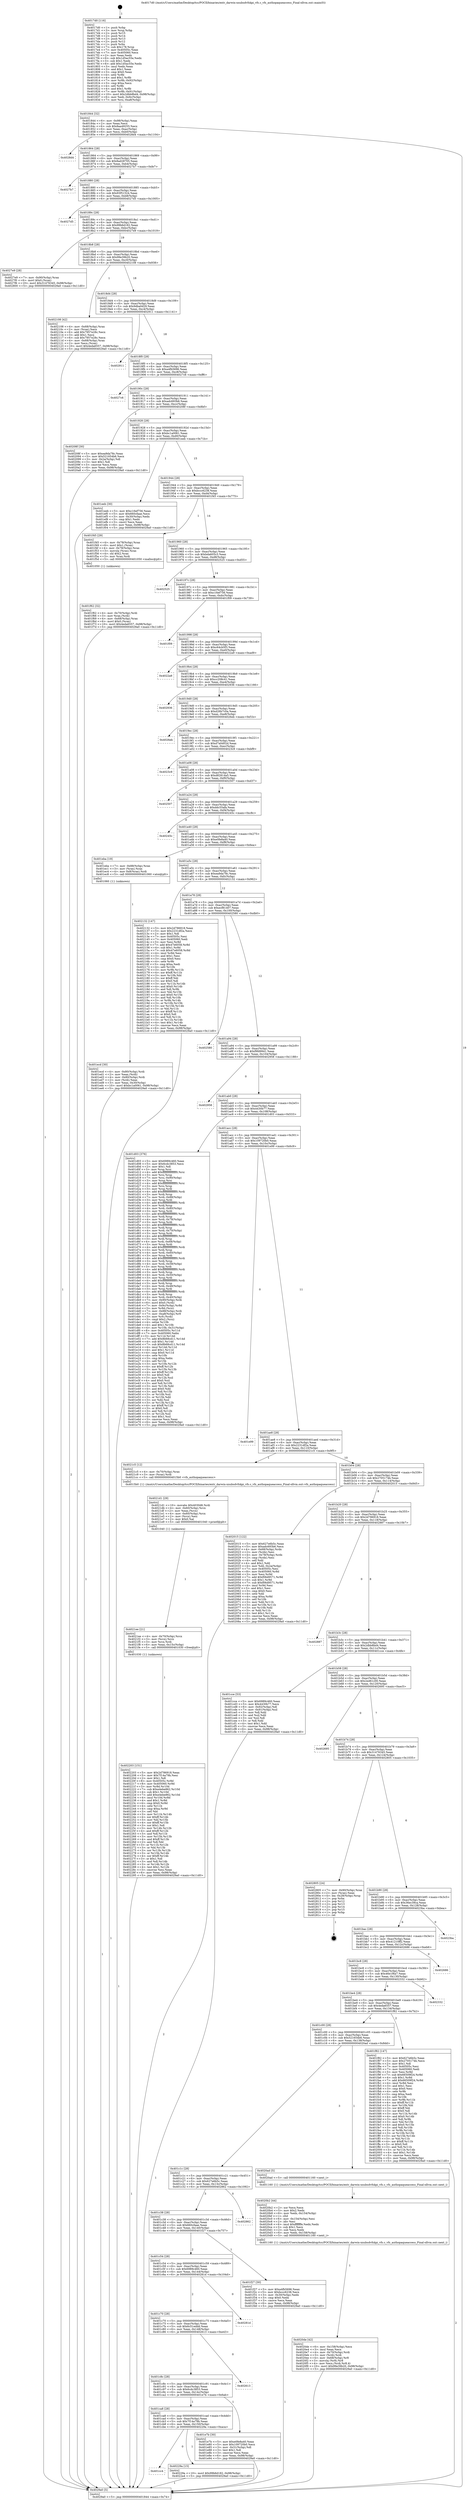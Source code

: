 digraph "0x4017d0" {
  label = "0x4017d0 (/mnt/c/Users/mathe/Desktop/tcc/POCII/binaries/extr_darwin-xnubsdvfskpi_vfs.c_vfs_authopaqueaccess_Final-ollvm.out::main(0))"
  labelloc = "t"
  node[shape=record]

  Entry [label="",width=0.3,height=0.3,shape=circle,fillcolor=black,style=filled]
  "0x401844" [label="{
     0x401844 [32]\l
     | [instrs]\l
     &nbsp;&nbsp;0x401844 \<+6\>: mov -0x98(%rbp),%eax\l
     &nbsp;&nbsp;0x40184a \<+2\>: mov %eax,%ecx\l
     &nbsp;&nbsp;0x40184c \<+6\>: sub $0x8aa49255,%ecx\l
     &nbsp;&nbsp;0x401852 \<+6\>: mov %eax,-0xac(%rbp)\l
     &nbsp;&nbsp;0x401858 \<+6\>: mov %ecx,-0xb0(%rbp)\l
     &nbsp;&nbsp;0x40185e \<+6\>: je 00000000004028d4 \<main+0x1104\>\l
  }"]
  "0x4028d4" [label="{
     0x4028d4\l
  }", style=dashed]
  "0x401864" [label="{
     0x401864 [28]\l
     | [instrs]\l
     &nbsp;&nbsp;0x401864 \<+5\>: jmp 0000000000401869 \<main+0x99\>\l
     &nbsp;&nbsp;0x401869 \<+6\>: mov -0xac(%rbp),%eax\l
     &nbsp;&nbsp;0x40186f \<+5\>: sub $0x8ad28705,%eax\l
     &nbsp;&nbsp;0x401874 \<+6\>: mov %eax,-0xb4(%rbp)\l
     &nbsp;&nbsp;0x40187a \<+6\>: je 00000000004027b7 \<main+0xfe7\>\l
  }"]
  Exit [label="",width=0.3,height=0.3,shape=circle,fillcolor=black,style=filled,peripheries=2]
  "0x4027b7" [label="{
     0x4027b7\l
  }", style=dashed]
  "0x401880" [label="{
     0x401880 [28]\l
     | [instrs]\l
     &nbsp;&nbsp;0x401880 \<+5\>: jmp 0000000000401885 \<main+0xb5\>\l
     &nbsp;&nbsp;0x401885 \<+6\>: mov -0xac(%rbp),%eax\l
     &nbsp;&nbsp;0x40188b \<+5\>: sub $0x93f51524,%eax\l
     &nbsp;&nbsp;0x401890 \<+6\>: mov %eax,-0xb8(%rbp)\l
     &nbsp;&nbsp;0x401896 \<+6\>: je 00000000004027d5 \<main+0x1005\>\l
  }"]
  "0x401cc4" [label="{
     0x401cc4\l
  }", style=dashed]
  "0x4027d5" [label="{
     0x4027d5\l
  }", style=dashed]
  "0x40189c" [label="{
     0x40189c [28]\l
     | [instrs]\l
     &nbsp;&nbsp;0x40189c \<+5\>: jmp 00000000004018a1 \<main+0xd1\>\l
     &nbsp;&nbsp;0x4018a1 \<+6\>: mov -0xac(%rbp),%eax\l
     &nbsp;&nbsp;0x4018a7 \<+5\>: sub $0x99b6d182,%eax\l
     &nbsp;&nbsp;0x4018ac \<+6\>: mov %eax,-0xbc(%rbp)\l
     &nbsp;&nbsp;0x4018b2 \<+6\>: je 00000000004027e9 \<main+0x1019\>\l
  }"]
  "0x40229a" [label="{
     0x40229a [15]\l
     | [instrs]\l
     &nbsp;&nbsp;0x40229a \<+10\>: movl $0x99b6d182,-0x98(%rbp)\l
     &nbsp;&nbsp;0x4022a4 \<+5\>: jmp 00000000004029a0 \<main+0x11d0\>\l
  }"]
  "0x4027e9" [label="{
     0x4027e9 [28]\l
     | [instrs]\l
     &nbsp;&nbsp;0x4027e9 \<+7\>: mov -0x90(%rbp),%rax\l
     &nbsp;&nbsp;0x4027f0 \<+6\>: movl $0x0,(%rax)\l
     &nbsp;&nbsp;0x4027f6 \<+10\>: movl $0x31476345,-0x98(%rbp)\l
     &nbsp;&nbsp;0x402800 \<+5\>: jmp 00000000004029a0 \<main+0x11d0\>\l
  }"]
  "0x4018b8" [label="{
     0x4018b8 [28]\l
     | [instrs]\l
     &nbsp;&nbsp;0x4018b8 \<+5\>: jmp 00000000004018bd \<main+0xed\>\l
     &nbsp;&nbsp;0x4018bd \<+6\>: mov -0xac(%rbp),%eax\l
     &nbsp;&nbsp;0x4018c3 \<+5\>: sub $0x99e39b20,%eax\l
     &nbsp;&nbsp;0x4018c8 \<+6\>: mov %eax,-0xc0(%rbp)\l
     &nbsp;&nbsp;0x4018ce \<+6\>: je 0000000000402108 \<main+0x938\>\l
  }"]
  "0x402203" [label="{
     0x402203 [151]\l
     | [instrs]\l
     &nbsp;&nbsp;0x402203 \<+5\>: mov $0x2d786918,%eax\l
     &nbsp;&nbsp;0x402208 \<+5\>: mov $0x7f14a79b,%esi\l
     &nbsp;&nbsp;0x40220d \<+2\>: mov $0x1,%dl\l
     &nbsp;&nbsp;0x40220f \<+8\>: mov 0x40505c,%r8d\l
     &nbsp;&nbsp;0x402217 \<+8\>: mov 0x405060,%r9d\l
     &nbsp;&nbsp;0x40221f \<+3\>: mov %r8d,%r10d\l
     &nbsp;&nbsp;0x402222 \<+7\>: sub $0xe4ebe862,%r10d\l
     &nbsp;&nbsp;0x402229 \<+4\>: sub $0x1,%r10d\l
     &nbsp;&nbsp;0x40222d \<+7\>: add $0xe4ebe862,%r10d\l
     &nbsp;&nbsp;0x402234 \<+4\>: imul %r10d,%r8d\l
     &nbsp;&nbsp;0x402238 \<+4\>: and $0x1,%r8d\l
     &nbsp;&nbsp;0x40223c \<+4\>: cmp $0x0,%r8d\l
     &nbsp;&nbsp;0x402240 \<+4\>: sete %r11b\l
     &nbsp;&nbsp;0x402244 \<+4\>: cmp $0xa,%r9d\l
     &nbsp;&nbsp;0x402248 \<+3\>: setl %bl\l
     &nbsp;&nbsp;0x40224b \<+3\>: mov %r11b,%r14b\l
     &nbsp;&nbsp;0x40224e \<+4\>: xor $0xff,%r14b\l
     &nbsp;&nbsp;0x402252 \<+3\>: mov %bl,%r15b\l
     &nbsp;&nbsp;0x402255 \<+4\>: xor $0xff,%r15b\l
     &nbsp;&nbsp;0x402259 \<+3\>: xor $0x1,%dl\l
     &nbsp;&nbsp;0x40225c \<+3\>: mov %r14b,%r12b\l
     &nbsp;&nbsp;0x40225f \<+4\>: and $0xff,%r12b\l
     &nbsp;&nbsp;0x402263 \<+3\>: and %dl,%r11b\l
     &nbsp;&nbsp;0x402266 \<+3\>: mov %r15b,%r13b\l
     &nbsp;&nbsp;0x402269 \<+4\>: and $0xff,%r13b\l
     &nbsp;&nbsp;0x40226d \<+2\>: and %dl,%bl\l
     &nbsp;&nbsp;0x40226f \<+3\>: or %r11b,%r12b\l
     &nbsp;&nbsp;0x402272 \<+3\>: or %bl,%r13b\l
     &nbsp;&nbsp;0x402275 \<+3\>: xor %r13b,%r12b\l
     &nbsp;&nbsp;0x402278 \<+3\>: or %r15b,%r14b\l
     &nbsp;&nbsp;0x40227b \<+4\>: xor $0xff,%r14b\l
     &nbsp;&nbsp;0x40227f \<+3\>: or $0x1,%dl\l
     &nbsp;&nbsp;0x402282 \<+3\>: and %dl,%r14b\l
     &nbsp;&nbsp;0x402285 \<+3\>: or %r14b,%r12b\l
     &nbsp;&nbsp;0x402288 \<+4\>: test $0x1,%r12b\l
     &nbsp;&nbsp;0x40228c \<+3\>: cmovne %esi,%eax\l
     &nbsp;&nbsp;0x40228f \<+6\>: mov %eax,-0x98(%rbp)\l
     &nbsp;&nbsp;0x402295 \<+5\>: jmp 00000000004029a0 \<main+0x11d0\>\l
  }"]
  "0x402108" [label="{
     0x402108 [42]\l
     | [instrs]\l
     &nbsp;&nbsp;0x402108 \<+4\>: mov -0x68(%rbp),%rax\l
     &nbsp;&nbsp;0x40210c \<+2\>: mov (%rax),%ecx\l
     &nbsp;&nbsp;0x40210e \<+6\>: add $0x7957e28c,%ecx\l
     &nbsp;&nbsp;0x402114 \<+3\>: add $0x1,%ecx\l
     &nbsp;&nbsp;0x402117 \<+6\>: sub $0x7957e28c,%ecx\l
     &nbsp;&nbsp;0x40211d \<+4\>: mov -0x68(%rbp),%rax\l
     &nbsp;&nbsp;0x402121 \<+2\>: mov %ecx,(%rax)\l
     &nbsp;&nbsp;0x402123 \<+10\>: movl $0x4eda6557,-0x98(%rbp)\l
     &nbsp;&nbsp;0x40212d \<+5\>: jmp 00000000004029a0 \<main+0x11d0\>\l
  }"]
  "0x4018d4" [label="{
     0x4018d4 [28]\l
     | [instrs]\l
     &nbsp;&nbsp;0x4018d4 \<+5\>: jmp 00000000004018d9 \<main+0x109\>\l
     &nbsp;&nbsp;0x4018d9 \<+6\>: mov -0xac(%rbp),%eax\l
     &nbsp;&nbsp;0x4018df \<+5\>: sub $0x9dba0d29,%eax\l
     &nbsp;&nbsp;0x4018e4 \<+6\>: mov %eax,-0xc4(%rbp)\l
     &nbsp;&nbsp;0x4018ea \<+6\>: je 0000000000402911 \<main+0x1141\>\l
  }"]
  "0x4021ee" [label="{
     0x4021ee [21]\l
     | [instrs]\l
     &nbsp;&nbsp;0x4021ee \<+4\>: mov -0x70(%rbp),%rcx\l
     &nbsp;&nbsp;0x4021f2 \<+3\>: mov (%rcx),%rcx\l
     &nbsp;&nbsp;0x4021f5 \<+3\>: mov %rcx,%rdi\l
     &nbsp;&nbsp;0x4021f8 \<+6\>: mov %eax,-0x15c(%rbp)\l
     &nbsp;&nbsp;0x4021fe \<+5\>: call 0000000000401030 \<free@plt\>\l
     | [calls]\l
     &nbsp;&nbsp;0x401030 \{1\} (unknown)\l
  }"]
  "0x402911" [label="{
     0x402911\l
  }", style=dashed]
  "0x4018f0" [label="{
     0x4018f0 [28]\l
     | [instrs]\l
     &nbsp;&nbsp;0x4018f0 \<+5\>: jmp 00000000004018f5 \<main+0x125\>\l
     &nbsp;&nbsp;0x4018f5 \<+6\>: mov -0xac(%rbp),%eax\l
     &nbsp;&nbsp;0x4018fb \<+5\>: sub $0xa4fb5696,%eax\l
     &nbsp;&nbsp;0x401900 \<+6\>: mov %eax,-0xc8(%rbp)\l
     &nbsp;&nbsp;0x401906 \<+6\>: je 00000000004027c6 \<main+0xff6\>\l
  }"]
  "0x4021d1" [label="{
     0x4021d1 [29]\l
     | [instrs]\l
     &nbsp;&nbsp;0x4021d1 \<+10\>: movabs $0x4030d6,%rdi\l
     &nbsp;&nbsp;0x4021db \<+4\>: mov -0x60(%rbp),%rcx\l
     &nbsp;&nbsp;0x4021df \<+2\>: mov %eax,(%rcx)\l
     &nbsp;&nbsp;0x4021e1 \<+4\>: mov -0x60(%rbp),%rcx\l
     &nbsp;&nbsp;0x4021e5 \<+2\>: mov (%rcx),%esi\l
     &nbsp;&nbsp;0x4021e7 \<+2\>: mov $0x0,%al\l
     &nbsp;&nbsp;0x4021e9 \<+5\>: call 0000000000401040 \<printf@plt\>\l
     | [calls]\l
     &nbsp;&nbsp;0x401040 \{1\} (unknown)\l
  }"]
  "0x4027c6" [label="{
     0x4027c6\l
  }", style=dashed]
  "0x40190c" [label="{
     0x40190c [28]\l
     | [instrs]\l
     &nbsp;&nbsp;0x40190c \<+5\>: jmp 0000000000401911 \<main+0x141\>\l
     &nbsp;&nbsp;0x401911 \<+6\>: mov -0xac(%rbp),%eax\l
     &nbsp;&nbsp;0x401917 \<+5\>: sub $0xadc693b6,%eax\l
     &nbsp;&nbsp;0x40191c \<+6\>: mov %eax,-0xcc(%rbp)\l
     &nbsp;&nbsp;0x401922 \<+6\>: je 000000000040208f \<main+0x8bf\>\l
  }"]
  "0x4020de" [label="{
     0x4020de [42]\l
     | [instrs]\l
     &nbsp;&nbsp;0x4020de \<+6\>: mov -0x158(%rbp),%ecx\l
     &nbsp;&nbsp;0x4020e4 \<+3\>: imul %eax,%ecx\l
     &nbsp;&nbsp;0x4020e7 \<+4\>: mov -0x70(%rbp),%rdi\l
     &nbsp;&nbsp;0x4020eb \<+3\>: mov (%rdi),%rdi\l
     &nbsp;&nbsp;0x4020ee \<+4\>: mov -0x68(%rbp),%r8\l
     &nbsp;&nbsp;0x4020f2 \<+3\>: movslq (%r8),%r8\l
     &nbsp;&nbsp;0x4020f5 \<+4\>: mov %ecx,(%rdi,%r8,4)\l
     &nbsp;&nbsp;0x4020f9 \<+10\>: movl $0x99e39b20,-0x98(%rbp)\l
     &nbsp;&nbsp;0x402103 \<+5\>: jmp 00000000004029a0 \<main+0x11d0\>\l
  }"]
  "0x40208f" [label="{
     0x40208f [30]\l
     | [instrs]\l
     &nbsp;&nbsp;0x40208f \<+5\>: mov $0xea9da78c,%eax\l
     &nbsp;&nbsp;0x402094 \<+5\>: mov $0x521654b6,%ecx\l
     &nbsp;&nbsp;0x402099 \<+3\>: mov -0x2a(%rbp),%dl\l
     &nbsp;&nbsp;0x40209c \<+3\>: test $0x1,%dl\l
     &nbsp;&nbsp;0x40209f \<+3\>: cmovne %ecx,%eax\l
     &nbsp;&nbsp;0x4020a2 \<+6\>: mov %eax,-0x98(%rbp)\l
     &nbsp;&nbsp;0x4020a8 \<+5\>: jmp 00000000004029a0 \<main+0x11d0\>\l
  }"]
  "0x401928" [label="{
     0x401928 [28]\l
     | [instrs]\l
     &nbsp;&nbsp;0x401928 \<+5\>: jmp 000000000040192d \<main+0x15d\>\l
     &nbsp;&nbsp;0x40192d \<+6\>: mov -0xac(%rbp),%eax\l
     &nbsp;&nbsp;0x401933 \<+5\>: sub $0xbc1a0061,%eax\l
     &nbsp;&nbsp;0x401938 \<+6\>: mov %eax,-0xd0(%rbp)\l
     &nbsp;&nbsp;0x40193e \<+6\>: je 0000000000401eeb \<main+0x71b\>\l
  }"]
  "0x4020b2" [label="{
     0x4020b2 [44]\l
     | [instrs]\l
     &nbsp;&nbsp;0x4020b2 \<+2\>: xor %ecx,%ecx\l
     &nbsp;&nbsp;0x4020b4 \<+5\>: mov $0x2,%edx\l
     &nbsp;&nbsp;0x4020b9 \<+6\>: mov %edx,-0x154(%rbp)\l
     &nbsp;&nbsp;0x4020bf \<+1\>: cltd\l
     &nbsp;&nbsp;0x4020c0 \<+6\>: mov -0x154(%rbp),%esi\l
     &nbsp;&nbsp;0x4020c6 \<+2\>: idiv %esi\l
     &nbsp;&nbsp;0x4020c8 \<+6\>: imul $0xfffffffe,%edx,%edx\l
     &nbsp;&nbsp;0x4020ce \<+3\>: sub $0x1,%ecx\l
     &nbsp;&nbsp;0x4020d1 \<+2\>: sub %ecx,%edx\l
     &nbsp;&nbsp;0x4020d3 \<+6\>: mov %edx,-0x158(%rbp)\l
     &nbsp;&nbsp;0x4020d9 \<+5\>: call 0000000000401160 \<next_i\>\l
     | [calls]\l
     &nbsp;&nbsp;0x401160 \{1\} (/mnt/c/Users/mathe/Desktop/tcc/POCII/binaries/extr_darwin-xnubsdvfskpi_vfs.c_vfs_authopaqueaccess_Final-ollvm.out::next_i)\l
  }"]
  "0x401eeb" [label="{
     0x401eeb [30]\l
     | [instrs]\l
     &nbsp;&nbsp;0x401eeb \<+5\>: mov $0xc16ef756,%eax\l
     &nbsp;&nbsp;0x401ef0 \<+5\>: mov $0x660cfaae,%ecx\l
     &nbsp;&nbsp;0x401ef5 \<+3\>: mov -0x30(%rbp),%edx\l
     &nbsp;&nbsp;0x401ef8 \<+3\>: cmp $0x1,%edx\l
     &nbsp;&nbsp;0x401efb \<+3\>: cmovl %ecx,%eax\l
     &nbsp;&nbsp;0x401efe \<+6\>: mov %eax,-0x98(%rbp)\l
     &nbsp;&nbsp;0x401f04 \<+5\>: jmp 00000000004029a0 \<main+0x11d0\>\l
  }"]
  "0x401944" [label="{
     0x401944 [28]\l
     | [instrs]\l
     &nbsp;&nbsp;0x401944 \<+5\>: jmp 0000000000401949 \<main+0x179\>\l
     &nbsp;&nbsp;0x401949 \<+6\>: mov -0xac(%rbp),%eax\l
     &nbsp;&nbsp;0x40194f \<+5\>: sub $0xbccc6238,%eax\l
     &nbsp;&nbsp;0x401954 \<+6\>: mov %eax,-0xd4(%rbp)\l
     &nbsp;&nbsp;0x40195a \<+6\>: je 0000000000401f45 \<main+0x775\>\l
  }"]
  "0x401f62" [label="{
     0x401f62 [32]\l
     | [instrs]\l
     &nbsp;&nbsp;0x401f62 \<+4\>: mov -0x70(%rbp),%rdi\l
     &nbsp;&nbsp;0x401f66 \<+3\>: mov %rax,(%rdi)\l
     &nbsp;&nbsp;0x401f69 \<+4\>: mov -0x68(%rbp),%rax\l
     &nbsp;&nbsp;0x401f6d \<+6\>: movl $0x0,(%rax)\l
     &nbsp;&nbsp;0x401f73 \<+10\>: movl $0x4eda6557,-0x98(%rbp)\l
     &nbsp;&nbsp;0x401f7d \<+5\>: jmp 00000000004029a0 \<main+0x11d0\>\l
  }"]
  "0x401f45" [label="{
     0x401f45 [29]\l
     | [instrs]\l
     &nbsp;&nbsp;0x401f45 \<+4\>: mov -0x78(%rbp),%rax\l
     &nbsp;&nbsp;0x401f49 \<+6\>: movl $0x1,(%rax)\l
     &nbsp;&nbsp;0x401f4f \<+4\>: mov -0x78(%rbp),%rax\l
     &nbsp;&nbsp;0x401f53 \<+3\>: movslq (%rax),%rax\l
     &nbsp;&nbsp;0x401f56 \<+4\>: shl $0x2,%rax\l
     &nbsp;&nbsp;0x401f5a \<+3\>: mov %rax,%rdi\l
     &nbsp;&nbsp;0x401f5d \<+5\>: call 0000000000401050 \<malloc@plt\>\l
     | [calls]\l
     &nbsp;&nbsp;0x401050 \{1\} (unknown)\l
  }"]
  "0x401960" [label="{
     0x401960 [28]\l
     | [instrs]\l
     &nbsp;&nbsp;0x401960 \<+5\>: jmp 0000000000401965 \<main+0x195\>\l
     &nbsp;&nbsp;0x401965 \<+6\>: mov -0xac(%rbp),%eax\l
     &nbsp;&nbsp;0x40196b \<+5\>: sub $0xbda605c3,%eax\l
     &nbsp;&nbsp;0x401970 \<+6\>: mov %eax,-0xd8(%rbp)\l
     &nbsp;&nbsp;0x401976 \<+6\>: je 0000000000402525 \<main+0xd55\>\l
  }"]
  "0x401ecd" [label="{
     0x401ecd [30]\l
     | [instrs]\l
     &nbsp;&nbsp;0x401ecd \<+4\>: mov -0x80(%rbp),%rdi\l
     &nbsp;&nbsp;0x401ed1 \<+2\>: mov %eax,(%rdi)\l
     &nbsp;&nbsp;0x401ed3 \<+4\>: mov -0x80(%rbp),%rdi\l
     &nbsp;&nbsp;0x401ed7 \<+2\>: mov (%rdi),%eax\l
     &nbsp;&nbsp;0x401ed9 \<+3\>: mov %eax,-0x30(%rbp)\l
     &nbsp;&nbsp;0x401edc \<+10\>: movl $0xbc1a0061,-0x98(%rbp)\l
     &nbsp;&nbsp;0x401ee6 \<+5\>: jmp 00000000004029a0 \<main+0x11d0\>\l
  }"]
  "0x402525" [label="{
     0x402525\l
  }", style=dashed]
  "0x40197c" [label="{
     0x40197c [28]\l
     | [instrs]\l
     &nbsp;&nbsp;0x40197c \<+5\>: jmp 0000000000401981 \<main+0x1b1\>\l
     &nbsp;&nbsp;0x401981 \<+6\>: mov -0xac(%rbp),%eax\l
     &nbsp;&nbsp;0x401987 \<+5\>: sub $0xc16ef756,%eax\l
     &nbsp;&nbsp;0x40198c \<+6\>: mov %eax,-0xdc(%rbp)\l
     &nbsp;&nbsp;0x401992 \<+6\>: je 0000000000401f09 \<main+0x739\>\l
  }"]
  "0x401ca8" [label="{
     0x401ca8 [28]\l
     | [instrs]\l
     &nbsp;&nbsp;0x401ca8 \<+5\>: jmp 0000000000401cad \<main+0x4dd\>\l
     &nbsp;&nbsp;0x401cad \<+6\>: mov -0xac(%rbp),%eax\l
     &nbsp;&nbsp;0x401cb3 \<+5\>: sub $0x7f14a79b,%eax\l
     &nbsp;&nbsp;0x401cb8 \<+6\>: mov %eax,-0x150(%rbp)\l
     &nbsp;&nbsp;0x401cbe \<+6\>: je 000000000040229a \<main+0xaca\>\l
  }"]
  "0x401f09" [label="{
     0x401f09\l
  }", style=dashed]
  "0x401998" [label="{
     0x401998 [28]\l
     | [instrs]\l
     &nbsp;&nbsp;0x401998 \<+5\>: jmp 000000000040199d \<main+0x1cd\>\l
     &nbsp;&nbsp;0x40199d \<+6\>: mov -0xac(%rbp),%eax\l
     &nbsp;&nbsp;0x4019a3 \<+5\>: sub $0xc64cb5f3,%eax\l
     &nbsp;&nbsp;0x4019a8 \<+6\>: mov %eax,-0xe0(%rbp)\l
     &nbsp;&nbsp;0x4019ae \<+6\>: je 00000000004022a9 \<main+0xad9\>\l
  }"]
  "0x401e7b" [label="{
     0x401e7b [30]\l
     | [instrs]\l
     &nbsp;&nbsp;0x401e7b \<+5\>: mov $0xe0fe8a40,%eax\l
     &nbsp;&nbsp;0x401e80 \<+5\>: mov $0x109720b0,%ecx\l
     &nbsp;&nbsp;0x401e85 \<+3\>: mov -0x31(%rbp),%dl\l
     &nbsp;&nbsp;0x401e88 \<+3\>: test $0x1,%dl\l
     &nbsp;&nbsp;0x401e8b \<+3\>: cmovne %ecx,%eax\l
     &nbsp;&nbsp;0x401e8e \<+6\>: mov %eax,-0x98(%rbp)\l
     &nbsp;&nbsp;0x401e94 \<+5\>: jmp 00000000004029a0 \<main+0x11d0\>\l
  }"]
  "0x4022a9" [label="{
     0x4022a9\l
  }", style=dashed]
  "0x4019b4" [label="{
     0x4019b4 [28]\l
     | [instrs]\l
     &nbsp;&nbsp;0x4019b4 \<+5\>: jmp 00000000004019b9 \<main+0x1e9\>\l
     &nbsp;&nbsp;0x4019b9 \<+6\>: mov -0xac(%rbp),%eax\l
     &nbsp;&nbsp;0x4019bf \<+5\>: sub $0xcc208c41,%eax\l
     &nbsp;&nbsp;0x4019c4 \<+6\>: mov %eax,-0xe4(%rbp)\l
     &nbsp;&nbsp;0x4019ca \<+6\>: je 0000000000402936 \<main+0x1166\>\l
  }"]
  "0x401c8c" [label="{
     0x401c8c [28]\l
     | [instrs]\l
     &nbsp;&nbsp;0x401c8c \<+5\>: jmp 0000000000401c91 \<main+0x4c1\>\l
     &nbsp;&nbsp;0x401c91 \<+6\>: mov -0xac(%rbp),%eax\l
     &nbsp;&nbsp;0x401c97 \<+5\>: sub $0x6cdc3853,%eax\l
     &nbsp;&nbsp;0x401c9c \<+6\>: mov %eax,-0x14c(%rbp)\l
     &nbsp;&nbsp;0x401ca2 \<+6\>: je 0000000000401e7b \<main+0x6ab\>\l
  }"]
  "0x402936" [label="{
     0x402936\l
  }", style=dashed]
  "0x4019d0" [label="{
     0x4019d0 [28]\l
     | [instrs]\l
     &nbsp;&nbsp;0x4019d0 \<+5\>: jmp 00000000004019d5 \<main+0x205\>\l
     &nbsp;&nbsp;0x4019d5 \<+6\>: mov -0xac(%rbp),%eax\l
     &nbsp;&nbsp;0x4019db \<+5\>: sub $0xd26b7c0a,%eax\l
     &nbsp;&nbsp;0x4019e0 \<+6\>: mov %eax,-0xe8(%rbp)\l
     &nbsp;&nbsp;0x4019e6 \<+6\>: je 00000000004026eb \<main+0xf1b\>\l
  }"]
  "0x402613" [label="{
     0x402613\l
  }", style=dashed]
  "0x4026eb" [label="{
     0x4026eb\l
  }", style=dashed]
  "0x4019ec" [label="{
     0x4019ec [28]\l
     | [instrs]\l
     &nbsp;&nbsp;0x4019ec \<+5\>: jmp 00000000004019f1 \<main+0x221\>\l
     &nbsp;&nbsp;0x4019f1 \<+6\>: mov -0xac(%rbp),%eax\l
     &nbsp;&nbsp;0x4019f7 \<+5\>: sub $0xd7a0d02d,%eax\l
     &nbsp;&nbsp;0x4019fc \<+6\>: mov %eax,-0xec(%rbp)\l
     &nbsp;&nbsp;0x401a02 \<+6\>: je 00000000004023c9 \<main+0xbf9\>\l
  }"]
  "0x401c70" [label="{
     0x401c70 [28]\l
     | [instrs]\l
     &nbsp;&nbsp;0x401c70 \<+5\>: jmp 0000000000401c75 \<main+0x4a5\>\l
     &nbsp;&nbsp;0x401c75 \<+6\>: mov -0xac(%rbp),%eax\l
     &nbsp;&nbsp;0x401c7b \<+5\>: sub $0x6c51eddd,%eax\l
     &nbsp;&nbsp;0x401c80 \<+6\>: mov %eax,-0x148(%rbp)\l
     &nbsp;&nbsp;0x401c86 \<+6\>: je 0000000000402613 \<main+0xe43\>\l
  }"]
  "0x4023c9" [label="{
     0x4023c9\l
  }", style=dashed]
  "0x401a08" [label="{
     0x401a08 [28]\l
     | [instrs]\l
     &nbsp;&nbsp;0x401a08 \<+5\>: jmp 0000000000401a0d \<main+0x23d\>\l
     &nbsp;&nbsp;0x401a0d \<+6\>: mov -0xac(%rbp),%eax\l
     &nbsp;&nbsp;0x401a13 \<+5\>: sub $0xd82814a5,%eax\l
     &nbsp;&nbsp;0x401a18 \<+6\>: mov %eax,-0xf0(%rbp)\l
     &nbsp;&nbsp;0x401a1e \<+6\>: je 0000000000402507 \<main+0xd37\>\l
  }"]
  "0x40281d" [label="{
     0x40281d\l
  }", style=dashed]
  "0x402507" [label="{
     0x402507\l
  }", style=dashed]
  "0x401a24" [label="{
     0x401a24 [28]\l
     | [instrs]\l
     &nbsp;&nbsp;0x401a24 \<+5\>: jmp 0000000000401a29 \<main+0x259\>\l
     &nbsp;&nbsp;0x401a29 \<+6\>: mov -0xac(%rbp),%eax\l
     &nbsp;&nbsp;0x401a2f \<+5\>: sub $0xddc55afa,%eax\l
     &nbsp;&nbsp;0x401a34 \<+6\>: mov %eax,-0xf4(%rbp)\l
     &nbsp;&nbsp;0x401a3a \<+6\>: je 000000000040245c \<main+0xc8c\>\l
  }"]
  "0x401c54" [label="{
     0x401c54 [28]\l
     | [instrs]\l
     &nbsp;&nbsp;0x401c54 \<+5\>: jmp 0000000000401c59 \<main+0x489\>\l
     &nbsp;&nbsp;0x401c59 \<+6\>: mov -0xac(%rbp),%eax\l
     &nbsp;&nbsp;0x401c5f \<+5\>: sub $0x6989c460,%eax\l
     &nbsp;&nbsp;0x401c64 \<+6\>: mov %eax,-0x144(%rbp)\l
     &nbsp;&nbsp;0x401c6a \<+6\>: je 000000000040281d \<main+0x104d\>\l
  }"]
  "0x40245c" [label="{
     0x40245c\l
  }", style=dashed]
  "0x401a40" [label="{
     0x401a40 [28]\l
     | [instrs]\l
     &nbsp;&nbsp;0x401a40 \<+5\>: jmp 0000000000401a45 \<main+0x275\>\l
     &nbsp;&nbsp;0x401a45 \<+6\>: mov -0xac(%rbp),%eax\l
     &nbsp;&nbsp;0x401a4b \<+5\>: sub $0xe0fe8a40,%eax\l
     &nbsp;&nbsp;0x401a50 \<+6\>: mov %eax,-0xf8(%rbp)\l
     &nbsp;&nbsp;0x401a56 \<+6\>: je 0000000000401eba \<main+0x6ea\>\l
  }"]
  "0x401f27" [label="{
     0x401f27 [30]\l
     | [instrs]\l
     &nbsp;&nbsp;0x401f27 \<+5\>: mov $0xa4fb5696,%eax\l
     &nbsp;&nbsp;0x401f2c \<+5\>: mov $0xbccc6238,%ecx\l
     &nbsp;&nbsp;0x401f31 \<+3\>: mov -0x30(%rbp),%edx\l
     &nbsp;&nbsp;0x401f34 \<+3\>: cmp $0x0,%edx\l
     &nbsp;&nbsp;0x401f37 \<+3\>: cmove %ecx,%eax\l
     &nbsp;&nbsp;0x401f3a \<+6\>: mov %eax,-0x98(%rbp)\l
     &nbsp;&nbsp;0x401f40 \<+5\>: jmp 00000000004029a0 \<main+0x11d0\>\l
  }"]
  "0x401eba" [label="{
     0x401eba [19]\l
     | [instrs]\l
     &nbsp;&nbsp;0x401eba \<+7\>: mov -0x88(%rbp),%rax\l
     &nbsp;&nbsp;0x401ec1 \<+3\>: mov (%rax),%rax\l
     &nbsp;&nbsp;0x401ec4 \<+4\>: mov 0x8(%rax),%rdi\l
     &nbsp;&nbsp;0x401ec8 \<+5\>: call 0000000000401060 \<atoi@plt\>\l
     | [calls]\l
     &nbsp;&nbsp;0x401060 \{1\} (unknown)\l
  }"]
  "0x401a5c" [label="{
     0x401a5c [28]\l
     | [instrs]\l
     &nbsp;&nbsp;0x401a5c \<+5\>: jmp 0000000000401a61 \<main+0x291\>\l
     &nbsp;&nbsp;0x401a61 \<+6\>: mov -0xac(%rbp),%eax\l
     &nbsp;&nbsp;0x401a67 \<+5\>: sub $0xea9da78c,%eax\l
     &nbsp;&nbsp;0x401a6c \<+6\>: mov %eax,-0xfc(%rbp)\l
     &nbsp;&nbsp;0x401a72 \<+6\>: je 0000000000402132 \<main+0x962\>\l
  }"]
  "0x401c38" [label="{
     0x401c38 [28]\l
     | [instrs]\l
     &nbsp;&nbsp;0x401c38 \<+5\>: jmp 0000000000401c3d \<main+0x46d\>\l
     &nbsp;&nbsp;0x401c3d \<+6\>: mov -0xac(%rbp),%eax\l
     &nbsp;&nbsp;0x401c43 \<+5\>: sub $0x660cfaae,%eax\l
     &nbsp;&nbsp;0x401c48 \<+6\>: mov %eax,-0x140(%rbp)\l
     &nbsp;&nbsp;0x401c4e \<+6\>: je 0000000000401f27 \<main+0x757\>\l
  }"]
  "0x402132" [label="{
     0x402132 [147]\l
     | [instrs]\l
     &nbsp;&nbsp;0x402132 \<+5\>: mov $0x2d786918,%eax\l
     &nbsp;&nbsp;0x402137 \<+5\>: mov $0x2231df2a,%ecx\l
     &nbsp;&nbsp;0x40213c \<+2\>: mov $0x1,%dl\l
     &nbsp;&nbsp;0x40213e \<+7\>: mov 0x40505c,%esi\l
     &nbsp;&nbsp;0x402145 \<+7\>: mov 0x405060,%edi\l
     &nbsp;&nbsp;0x40214c \<+3\>: mov %esi,%r8d\l
     &nbsp;&nbsp;0x40214f \<+7\>: add $0x47e6058,%r8d\l
     &nbsp;&nbsp;0x402156 \<+4\>: sub $0x1,%r8d\l
     &nbsp;&nbsp;0x40215a \<+7\>: sub $0x47e6058,%r8d\l
     &nbsp;&nbsp;0x402161 \<+4\>: imul %r8d,%esi\l
     &nbsp;&nbsp;0x402165 \<+3\>: and $0x1,%esi\l
     &nbsp;&nbsp;0x402168 \<+3\>: cmp $0x0,%esi\l
     &nbsp;&nbsp;0x40216b \<+4\>: sete %r9b\l
     &nbsp;&nbsp;0x40216f \<+3\>: cmp $0xa,%edi\l
     &nbsp;&nbsp;0x402172 \<+4\>: setl %r10b\l
     &nbsp;&nbsp;0x402176 \<+3\>: mov %r9b,%r11b\l
     &nbsp;&nbsp;0x402179 \<+4\>: xor $0xff,%r11b\l
     &nbsp;&nbsp;0x40217d \<+3\>: mov %r10b,%bl\l
     &nbsp;&nbsp;0x402180 \<+3\>: xor $0xff,%bl\l
     &nbsp;&nbsp;0x402183 \<+3\>: xor $0x0,%dl\l
     &nbsp;&nbsp;0x402186 \<+3\>: mov %r11b,%r14b\l
     &nbsp;&nbsp;0x402189 \<+4\>: and $0x0,%r14b\l
     &nbsp;&nbsp;0x40218d \<+3\>: and %dl,%r9b\l
     &nbsp;&nbsp;0x402190 \<+3\>: mov %bl,%r15b\l
     &nbsp;&nbsp;0x402193 \<+4\>: and $0x0,%r15b\l
     &nbsp;&nbsp;0x402197 \<+3\>: and %dl,%r10b\l
     &nbsp;&nbsp;0x40219a \<+3\>: or %r9b,%r14b\l
     &nbsp;&nbsp;0x40219d \<+3\>: or %r10b,%r15b\l
     &nbsp;&nbsp;0x4021a0 \<+3\>: xor %r15b,%r14b\l
     &nbsp;&nbsp;0x4021a3 \<+3\>: or %bl,%r11b\l
     &nbsp;&nbsp;0x4021a6 \<+4\>: xor $0xff,%r11b\l
     &nbsp;&nbsp;0x4021aa \<+3\>: or $0x0,%dl\l
     &nbsp;&nbsp;0x4021ad \<+3\>: and %dl,%r11b\l
     &nbsp;&nbsp;0x4021b0 \<+3\>: or %r11b,%r14b\l
     &nbsp;&nbsp;0x4021b3 \<+4\>: test $0x1,%r14b\l
     &nbsp;&nbsp;0x4021b7 \<+3\>: cmovne %ecx,%eax\l
     &nbsp;&nbsp;0x4021ba \<+6\>: mov %eax,-0x98(%rbp)\l
     &nbsp;&nbsp;0x4021c0 \<+5\>: jmp 00000000004029a0 \<main+0x11d0\>\l
  }"]
  "0x401a78" [label="{
     0x401a78 [28]\l
     | [instrs]\l
     &nbsp;&nbsp;0x401a78 \<+5\>: jmp 0000000000401a7d \<main+0x2ad\>\l
     &nbsp;&nbsp;0x401a7d \<+6\>: mov -0xac(%rbp),%eax\l
     &nbsp;&nbsp;0x401a83 \<+5\>: sub $0xecf81407,%eax\l
     &nbsp;&nbsp;0x401a88 \<+6\>: mov %eax,-0x100(%rbp)\l
     &nbsp;&nbsp;0x401a8e \<+6\>: je 0000000000402580 \<main+0xdb0\>\l
  }"]
  "0x402862" [label="{
     0x402862\l
  }", style=dashed]
  "0x402580" [label="{
     0x402580\l
  }", style=dashed]
  "0x401a94" [label="{
     0x401a94 [28]\l
     | [instrs]\l
     &nbsp;&nbsp;0x401a94 \<+5\>: jmp 0000000000401a99 \<main+0x2c9\>\l
     &nbsp;&nbsp;0x401a99 \<+6\>: mov -0xac(%rbp),%eax\l
     &nbsp;&nbsp;0x401a9f \<+5\>: sub $0xf9fd9941,%eax\l
     &nbsp;&nbsp;0x401aa4 \<+6\>: mov %eax,-0x104(%rbp)\l
     &nbsp;&nbsp;0x401aaa \<+6\>: je 0000000000402958 \<main+0x1188\>\l
  }"]
  "0x401c1c" [label="{
     0x401c1c [28]\l
     | [instrs]\l
     &nbsp;&nbsp;0x401c1c \<+5\>: jmp 0000000000401c21 \<main+0x451\>\l
     &nbsp;&nbsp;0x401c21 \<+6\>: mov -0xac(%rbp),%eax\l
     &nbsp;&nbsp;0x401c27 \<+5\>: sub $0x627e6b5c,%eax\l
     &nbsp;&nbsp;0x401c2c \<+6\>: mov %eax,-0x13c(%rbp)\l
     &nbsp;&nbsp;0x401c32 \<+6\>: je 0000000000402862 \<main+0x1092\>\l
  }"]
  "0x402958" [label="{
     0x402958\l
  }", style=dashed]
  "0x401ab0" [label="{
     0x401ab0 [28]\l
     | [instrs]\l
     &nbsp;&nbsp;0x401ab0 \<+5\>: jmp 0000000000401ab5 \<main+0x2e5\>\l
     &nbsp;&nbsp;0x401ab5 \<+6\>: mov -0xac(%rbp),%eax\l
     &nbsp;&nbsp;0x401abb \<+5\>: sub $0x4430b77,%eax\l
     &nbsp;&nbsp;0x401ac0 \<+6\>: mov %eax,-0x108(%rbp)\l
     &nbsp;&nbsp;0x401ac6 \<+6\>: je 0000000000401d03 \<main+0x533\>\l
  }"]
  "0x4020ad" [label="{
     0x4020ad [5]\l
     | [instrs]\l
     &nbsp;&nbsp;0x4020ad \<+5\>: call 0000000000401160 \<next_i\>\l
     | [calls]\l
     &nbsp;&nbsp;0x401160 \{1\} (/mnt/c/Users/mathe/Desktop/tcc/POCII/binaries/extr_darwin-xnubsdvfskpi_vfs.c_vfs_authopaqueaccess_Final-ollvm.out::next_i)\l
  }"]
  "0x401d03" [label="{
     0x401d03 [376]\l
     | [instrs]\l
     &nbsp;&nbsp;0x401d03 \<+5\>: mov $0x6989c460,%eax\l
     &nbsp;&nbsp;0x401d08 \<+5\>: mov $0x6cdc3853,%ecx\l
     &nbsp;&nbsp;0x401d0d \<+2\>: mov $0x1,%dl\l
     &nbsp;&nbsp;0x401d0f \<+3\>: mov %rsp,%rsi\l
     &nbsp;&nbsp;0x401d12 \<+4\>: add $0xfffffffffffffff0,%rsi\l
     &nbsp;&nbsp;0x401d16 \<+3\>: mov %rsi,%rsp\l
     &nbsp;&nbsp;0x401d19 \<+7\>: mov %rsi,-0x90(%rbp)\l
     &nbsp;&nbsp;0x401d20 \<+3\>: mov %rsp,%rsi\l
     &nbsp;&nbsp;0x401d23 \<+4\>: add $0xfffffffffffffff0,%rsi\l
     &nbsp;&nbsp;0x401d27 \<+3\>: mov %rsi,%rsp\l
     &nbsp;&nbsp;0x401d2a \<+3\>: mov %rsp,%rdi\l
     &nbsp;&nbsp;0x401d2d \<+4\>: add $0xfffffffffffffff0,%rdi\l
     &nbsp;&nbsp;0x401d31 \<+3\>: mov %rdi,%rsp\l
     &nbsp;&nbsp;0x401d34 \<+7\>: mov %rdi,-0x88(%rbp)\l
     &nbsp;&nbsp;0x401d3b \<+3\>: mov %rsp,%rdi\l
     &nbsp;&nbsp;0x401d3e \<+4\>: add $0xfffffffffffffff0,%rdi\l
     &nbsp;&nbsp;0x401d42 \<+3\>: mov %rdi,%rsp\l
     &nbsp;&nbsp;0x401d45 \<+4\>: mov %rdi,-0x80(%rbp)\l
     &nbsp;&nbsp;0x401d49 \<+3\>: mov %rsp,%rdi\l
     &nbsp;&nbsp;0x401d4c \<+4\>: add $0xfffffffffffffff0,%rdi\l
     &nbsp;&nbsp;0x401d50 \<+3\>: mov %rdi,%rsp\l
     &nbsp;&nbsp;0x401d53 \<+4\>: mov %rdi,-0x78(%rbp)\l
     &nbsp;&nbsp;0x401d57 \<+3\>: mov %rsp,%rdi\l
     &nbsp;&nbsp;0x401d5a \<+4\>: add $0xfffffffffffffff0,%rdi\l
     &nbsp;&nbsp;0x401d5e \<+3\>: mov %rdi,%rsp\l
     &nbsp;&nbsp;0x401d61 \<+4\>: mov %rdi,-0x70(%rbp)\l
     &nbsp;&nbsp;0x401d65 \<+3\>: mov %rsp,%rdi\l
     &nbsp;&nbsp;0x401d68 \<+4\>: add $0xfffffffffffffff0,%rdi\l
     &nbsp;&nbsp;0x401d6c \<+3\>: mov %rdi,%rsp\l
     &nbsp;&nbsp;0x401d6f \<+4\>: mov %rdi,-0x68(%rbp)\l
     &nbsp;&nbsp;0x401d73 \<+3\>: mov %rsp,%rdi\l
     &nbsp;&nbsp;0x401d76 \<+4\>: add $0xfffffffffffffff0,%rdi\l
     &nbsp;&nbsp;0x401d7a \<+3\>: mov %rdi,%rsp\l
     &nbsp;&nbsp;0x401d7d \<+4\>: mov %rdi,-0x60(%rbp)\l
     &nbsp;&nbsp;0x401d81 \<+3\>: mov %rsp,%rdi\l
     &nbsp;&nbsp;0x401d84 \<+4\>: add $0xfffffffffffffff0,%rdi\l
     &nbsp;&nbsp;0x401d88 \<+3\>: mov %rdi,%rsp\l
     &nbsp;&nbsp;0x401d8b \<+4\>: mov %rdi,-0x58(%rbp)\l
     &nbsp;&nbsp;0x401d8f \<+3\>: mov %rsp,%rdi\l
     &nbsp;&nbsp;0x401d92 \<+4\>: add $0xfffffffffffffff0,%rdi\l
     &nbsp;&nbsp;0x401d96 \<+3\>: mov %rdi,%rsp\l
     &nbsp;&nbsp;0x401d99 \<+4\>: mov %rdi,-0x50(%rbp)\l
     &nbsp;&nbsp;0x401d9d \<+3\>: mov %rsp,%rdi\l
     &nbsp;&nbsp;0x401da0 \<+4\>: add $0xfffffffffffffff0,%rdi\l
     &nbsp;&nbsp;0x401da4 \<+3\>: mov %rdi,%rsp\l
     &nbsp;&nbsp;0x401da7 \<+4\>: mov %rdi,-0x48(%rbp)\l
     &nbsp;&nbsp;0x401dab \<+3\>: mov %rsp,%rdi\l
     &nbsp;&nbsp;0x401dae \<+4\>: add $0xfffffffffffffff0,%rdi\l
     &nbsp;&nbsp;0x401db2 \<+3\>: mov %rdi,%rsp\l
     &nbsp;&nbsp;0x401db5 \<+4\>: mov %rdi,-0x40(%rbp)\l
     &nbsp;&nbsp;0x401db9 \<+7\>: mov -0x90(%rbp),%rdi\l
     &nbsp;&nbsp;0x401dc0 \<+6\>: movl $0x0,(%rdi)\l
     &nbsp;&nbsp;0x401dc6 \<+7\>: mov -0x9c(%rbp),%r8d\l
     &nbsp;&nbsp;0x401dcd \<+3\>: mov %r8d,(%rsi)\l
     &nbsp;&nbsp;0x401dd0 \<+7\>: mov -0x88(%rbp),%rdi\l
     &nbsp;&nbsp;0x401dd7 \<+7\>: mov -0xa8(%rbp),%r9\l
     &nbsp;&nbsp;0x401dde \<+3\>: mov %r9,(%rdi)\l
     &nbsp;&nbsp;0x401de1 \<+3\>: cmpl $0x2,(%rsi)\l
     &nbsp;&nbsp;0x401de4 \<+4\>: setne %r10b\l
     &nbsp;&nbsp;0x401de8 \<+4\>: and $0x1,%r10b\l
     &nbsp;&nbsp;0x401dec \<+4\>: mov %r10b,-0x31(%rbp)\l
     &nbsp;&nbsp;0x401df0 \<+8\>: mov 0x40505c,%r11d\l
     &nbsp;&nbsp;0x401df8 \<+7\>: mov 0x405060,%ebx\l
     &nbsp;&nbsp;0x401dff \<+3\>: mov %r11d,%r14d\l
     &nbsp;&nbsp;0x401e02 \<+7\>: add $0x8b68cd11,%r14d\l
     &nbsp;&nbsp;0x401e09 \<+4\>: sub $0x1,%r14d\l
     &nbsp;&nbsp;0x401e0d \<+7\>: sub $0x8b68cd11,%r14d\l
     &nbsp;&nbsp;0x401e14 \<+4\>: imul %r14d,%r11d\l
     &nbsp;&nbsp;0x401e18 \<+4\>: and $0x1,%r11d\l
     &nbsp;&nbsp;0x401e1c \<+4\>: cmp $0x0,%r11d\l
     &nbsp;&nbsp;0x401e20 \<+4\>: sete %r10b\l
     &nbsp;&nbsp;0x401e24 \<+3\>: cmp $0xa,%ebx\l
     &nbsp;&nbsp;0x401e27 \<+4\>: setl %r15b\l
     &nbsp;&nbsp;0x401e2b \<+3\>: mov %r10b,%r12b\l
     &nbsp;&nbsp;0x401e2e \<+4\>: xor $0xff,%r12b\l
     &nbsp;&nbsp;0x401e32 \<+3\>: mov %r15b,%r13b\l
     &nbsp;&nbsp;0x401e35 \<+4\>: xor $0xff,%r13b\l
     &nbsp;&nbsp;0x401e39 \<+3\>: xor $0x0,%dl\l
     &nbsp;&nbsp;0x401e3c \<+3\>: mov %r12b,%sil\l
     &nbsp;&nbsp;0x401e3f \<+4\>: and $0x0,%sil\l
     &nbsp;&nbsp;0x401e43 \<+3\>: and %dl,%r10b\l
     &nbsp;&nbsp;0x401e46 \<+3\>: mov %r13b,%dil\l
     &nbsp;&nbsp;0x401e49 \<+4\>: and $0x0,%dil\l
     &nbsp;&nbsp;0x401e4d \<+3\>: and %dl,%r15b\l
     &nbsp;&nbsp;0x401e50 \<+3\>: or %r10b,%sil\l
     &nbsp;&nbsp;0x401e53 \<+3\>: or %r15b,%dil\l
     &nbsp;&nbsp;0x401e56 \<+3\>: xor %dil,%sil\l
     &nbsp;&nbsp;0x401e59 \<+3\>: or %r13b,%r12b\l
     &nbsp;&nbsp;0x401e5c \<+4\>: xor $0xff,%r12b\l
     &nbsp;&nbsp;0x401e60 \<+3\>: or $0x0,%dl\l
     &nbsp;&nbsp;0x401e63 \<+3\>: and %dl,%r12b\l
     &nbsp;&nbsp;0x401e66 \<+3\>: or %r12b,%sil\l
     &nbsp;&nbsp;0x401e69 \<+4\>: test $0x1,%sil\l
     &nbsp;&nbsp;0x401e6d \<+3\>: cmovne %ecx,%eax\l
     &nbsp;&nbsp;0x401e70 \<+6\>: mov %eax,-0x98(%rbp)\l
     &nbsp;&nbsp;0x401e76 \<+5\>: jmp 00000000004029a0 \<main+0x11d0\>\l
  }"]
  "0x401acc" [label="{
     0x401acc [28]\l
     | [instrs]\l
     &nbsp;&nbsp;0x401acc \<+5\>: jmp 0000000000401ad1 \<main+0x301\>\l
     &nbsp;&nbsp;0x401ad1 \<+6\>: mov -0xac(%rbp),%eax\l
     &nbsp;&nbsp;0x401ad7 \<+5\>: sub $0x109720b0,%eax\l
     &nbsp;&nbsp;0x401adc \<+6\>: mov %eax,-0x10c(%rbp)\l
     &nbsp;&nbsp;0x401ae2 \<+6\>: je 0000000000401e99 \<main+0x6c9\>\l
  }"]
  "0x401c00" [label="{
     0x401c00 [28]\l
     | [instrs]\l
     &nbsp;&nbsp;0x401c00 \<+5\>: jmp 0000000000401c05 \<main+0x435\>\l
     &nbsp;&nbsp;0x401c05 \<+6\>: mov -0xac(%rbp),%eax\l
     &nbsp;&nbsp;0x401c0b \<+5\>: sub $0x521654b6,%eax\l
     &nbsp;&nbsp;0x401c10 \<+6\>: mov %eax,-0x138(%rbp)\l
     &nbsp;&nbsp;0x401c16 \<+6\>: je 00000000004020ad \<main+0x8dd\>\l
  }"]
  "0x401e99" [label="{
     0x401e99\l
  }", style=dashed]
  "0x401ae8" [label="{
     0x401ae8 [28]\l
     | [instrs]\l
     &nbsp;&nbsp;0x401ae8 \<+5\>: jmp 0000000000401aed \<main+0x31d\>\l
     &nbsp;&nbsp;0x401aed \<+6\>: mov -0xac(%rbp),%eax\l
     &nbsp;&nbsp;0x401af3 \<+5\>: sub $0x2231df2a,%eax\l
     &nbsp;&nbsp;0x401af8 \<+6\>: mov %eax,-0x110(%rbp)\l
     &nbsp;&nbsp;0x401afe \<+6\>: je 00000000004021c5 \<main+0x9f5\>\l
  }"]
  "0x401f82" [label="{
     0x401f82 [147]\l
     | [instrs]\l
     &nbsp;&nbsp;0x401f82 \<+5\>: mov $0x627e6b5c,%eax\l
     &nbsp;&nbsp;0x401f87 \<+5\>: mov $0x2705174b,%ecx\l
     &nbsp;&nbsp;0x401f8c \<+2\>: mov $0x1,%dl\l
     &nbsp;&nbsp;0x401f8e \<+7\>: mov 0x40505c,%esi\l
     &nbsp;&nbsp;0x401f95 \<+7\>: mov 0x405060,%edi\l
     &nbsp;&nbsp;0x401f9c \<+3\>: mov %esi,%r8d\l
     &nbsp;&nbsp;0x401f9f \<+7\>: sub $0x66509f24,%r8d\l
     &nbsp;&nbsp;0x401fa6 \<+4\>: sub $0x1,%r8d\l
     &nbsp;&nbsp;0x401faa \<+7\>: add $0x66509f24,%r8d\l
     &nbsp;&nbsp;0x401fb1 \<+4\>: imul %r8d,%esi\l
     &nbsp;&nbsp;0x401fb5 \<+3\>: and $0x1,%esi\l
     &nbsp;&nbsp;0x401fb8 \<+3\>: cmp $0x0,%esi\l
     &nbsp;&nbsp;0x401fbb \<+4\>: sete %r9b\l
     &nbsp;&nbsp;0x401fbf \<+3\>: cmp $0xa,%edi\l
     &nbsp;&nbsp;0x401fc2 \<+4\>: setl %r10b\l
     &nbsp;&nbsp;0x401fc6 \<+3\>: mov %r9b,%r11b\l
     &nbsp;&nbsp;0x401fc9 \<+4\>: xor $0xff,%r11b\l
     &nbsp;&nbsp;0x401fcd \<+3\>: mov %r10b,%bl\l
     &nbsp;&nbsp;0x401fd0 \<+3\>: xor $0xff,%bl\l
     &nbsp;&nbsp;0x401fd3 \<+3\>: xor $0x0,%dl\l
     &nbsp;&nbsp;0x401fd6 \<+3\>: mov %r11b,%r14b\l
     &nbsp;&nbsp;0x401fd9 \<+4\>: and $0x0,%r14b\l
     &nbsp;&nbsp;0x401fdd \<+3\>: and %dl,%r9b\l
     &nbsp;&nbsp;0x401fe0 \<+3\>: mov %bl,%r15b\l
     &nbsp;&nbsp;0x401fe3 \<+4\>: and $0x0,%r15b\l
     &nbsp;&nbsp;0x401fe7 \<+3\>: and %dl,%r10b\l
     &nbsp;&nbsp;0x401fea \<+3\>: or %r9b,%r14b\l
     &nbsp;&nbsp;0x401fed \<+3\>: or %r10b,%r15b\l
     &nbsp;&nbsp;0x401ff0 \<+3\>: xor %r15b,%r14b\l
     &nbsp;&nbsp;0x401ff3 \<+3\>: or %bl,%r11b\l
     &nbsp;&nbsp;0x401ff6 \<+4\>: xor $0xff,%r11b\l
     &nbsp;&nbsp;0x401ffa \<+3\>: or $0x0,%dl\l
     &nbsp;&nbsp;0x401ffd \<+3\>: and %dl,%r11b\l
     &nbsp;&nbsp;0x402000 \<+3\>: or %r11b,%r14b\l
     &nbsp;&nbsp;0x402003 \<+4\>: test $0x1,%r14b\l
     &nbsp;&nbsp;0x402007 \<+3\>: cmovne %ecx,%eax\l
     &nbsp;&nbsp;0x40200a \<+6\>: mov %eax,-0x98(%rbp)\l
     &nbsp;&nbsp;0x402010 \<+5\>: jmp 00000000004029a0 \<main+0x11d0\>\l
  }"]
  "0x4021c5" [label="{
     0x4021c5 [12]\l
     | [instrs]\l
     &nbsp;&nbsp;0x4021c5 \<+4\>: mov -0x70(%rbp),%rax\l
     &nbsp;&nbsp;0x4021c9 \<+3\>: mov (%rax),%rdi\l
     &nbsp;&nbsp;0x4021cc \<+5\>: call 00000000004015b0 \<vfs_authopaqueaccess\>\l
     | [calls]\l
     &nbsp;&nbsp;0x4015b0 \{1\} (/mnt/c/Users/mathe/Desktop/tcc/POCII/binaries/extr_darwin-xnubsdvfskpi_vfs.c_vfs_authopaqueaccess_Final-ollvm.out::vfs_authopaqueaccess)\l
  }"]
  "0x401b04" [label="{
     0x401b04 [28]\l
     | [instrs]\l
     &nbsp;&nbsp;0x401b04 \<+5\>: jmp 0000000000401b09 \<main+0x339\>\l
     &nbsp;&nbsp;0x401b09 \<+6\>: mov -0xac(%rbp),%eax\l
     &nbsp;&nbsp;0x401b0f \<+5\>: sub $0x2705174b,%eax\l
     &nbsp;&nbsp;0x401b14 \<+6\>: mov %eax,-0x114(%rbp)\l
     &nbsp;&nbsp;0x401b1a \<+6\>: je 0000000000402015 \<main+0x845\>\l
  }"]
  "0x401be4" [label="{
     0x401be4 [28]\l
     | [instrs]\l
     &nbsp;&nbsp;0x401be4 \<+5\>: jmp 0000000000401be9 \<main+0x419\>\l
     &nbsp;&nbsp;0x401be9 \<+6\>: mov -0xac(%rbp),%eax\l
     &nbsp;&nbsp;0x401bef \<+5\>: sub $0x4eda6557,%eax\l
     &nbsp;&nbsp;0x401bf4 \<+6\>: mov %eax,-0x134(%rbp)\l
     &nbsp;&nbsp;0x401bfa \<+6\>: je 0000000000401f82 \<main+0x7b2\>\l
  }"]
  "0x402015" [label="{
     0x402015 [122]\l
     | [instrs]\l
     &nbsp;&nbsp;0x402015 \<+5\>: mov $0x627e6b5c,%eax\l
     &nbsp;&nbsp;0x40201a \<+5\>: mov $0xadc693b6,%ecx\l
     &nbsp;&nbsp;0x40201f \<+4\>: mov -0x68(%rbp),%rdx\l
     &nbsp;&nbsp;0x402023 \<+2\>: mov (%rdx),%esi\l
     &nbsp;&nbsp;0x402025 \<+4\>: mov -0x78(%rbp),%rdx\l
     &nbsp;&nbsp;0x402029 \<+2\>: cmp (%rdx),%esi\l
     &nbsp;&nbsp;0x40202b \<+4\>: setl %dil\l
     &nbsp;&nbsp;0x40202f \<+4\>: and $0x1,%dil\l
     &nbsp;&nbsp;0x402033 \<+4\>: mov %dil,-0x2a(%rbp)\l
     &nbsp;&nbsp;0x402037 \<+7\>: mov 0x40505c,%esi\l
     &nbsp;&nbsp;0x40203e \<+8\>: mov 0x405060,%r8d\l
     &nbsp;&nbsp;0x402046 \<+3\>: mov %esi,%r9d\l
     &nbsp;&nbsp;0x402049 \<+7\>: add $0xf06d9571,%r9d\l
     &nbsp;&nbsp;0x402050 \<+4\>: sub $0x1,%r9d\l
     &nbsp;&nbsp;0x402054 \<+7\>: sub $0xf06d9571,%r9d\l
     &nbsp;&nbsp;0x40205b \<+4\>: imul %r9d,%esi\l
     &nbsp;&nbsp;0x40205f \<+3\>: and $0x1,%esi\l
     &nbsp;&nbsp;0x402062 \<+3\>: cmp $0x0,%esi\l
     &nbsp;&nbsp;0x402065 \<+4\>: sete %dil\l
     &nbsp;&nbsp;0x402069 \<+4\>: cmp $0xa,%r8d\l
     &nbsp;&nbsp;0x40206d \<+4\>: setl %r10b\l
     &nbsp;&nbsp;0x402071 \<+3\>: mov %dil,%r11b\l
     &nbsp;&nbsp;0x402074 \<+3\>: and %r10b,%r11b\l
     &nbsp;&nbsp;0x402077 \<+3\>: xor %r10b,%dil\l
     &nbsp;&nbsp;0x40207a \<+3\>: or %dil,%r11b\l
     &nbsp;&nbsp;0x40207d \<+4\>: test $0x1,%r11b\l
     &nbsp;&nbsp;0x402081 \<+3\>: cmovne %ecx,%eax\l
     &nbsp;&nbsp;0x402084 \<+6\>: mov %eax,-0x98(%rbp)\l
     &nbsp;&nbsp;0x40208a \<+5\>: jmp 00000000004029a0 \<main+0x11d0\>\l
  }"]
  "0x401b20" [label="{
     0x401b20 [28]\l
     | [instrs]\l
     &nbsp;&nbsp;0x401b20 \<+5\>: jmp 0000000000401b25 \<main+0x355\>\l
     &nbsp;&nbsp;0x401b25 \<+6\>: mov -0xac(%rbp),%eax\l
     &nbsp;&nbsp;0x401b2b \<+5\>: sub $0x2d786918,%eax\l
     &nbsp;&nbsp;0x401b30 \<+6\>: mov %eax,-0x118(%rbp)\l
     &nbsp;&nbsp;0x401b36 \<+6\>: je 0000000000402887 \<main+0x10b7\>\l
  }"]
  "0x402332" [label="{
     0x402332\l
  }", style=dashed]
  "0x402887" [label="{
     0x402887\l
  }", style=dashed]
  "0x401b3c" [label="{
     0x401b3c [28]\l
     | [instrs]\l
     &nbsp;&nbsp;0x401b3c \<+5\>: jmp 0000000000401b41 \<main+0x371\>\l
     &nbsp;&nbsp;0x401b41 \<+6\>: mov -0xac(%rbp),%eax\l
     &nbsp;&nbsp;0x401b47 \<+5\>: sub $0x2dbb8bd4,%eax\l
     &nbsp;&nbsp;0x401b4c \<+6\>: mov %eax,-0x11c(%rbp)\l
     &nbsp;&nbsp;0x401b52 \<+6\>: je 0000000000401cce \<main+0x4fe\>\l
  }"]
  "0x401bc8" [label="{
     0x401bc8 [28]\l
     | [instrs]\l
     &nbsp;&nbsp;0x401bc8 \<+5\>: jmp 0000000000401bcd \<main+0x3fd\>\l
     &nbsp;&nbsp;0x401bcd \<+6\>: mov -0xac(%rbp),%eax\l
     &nbsp;&nbsp;0x401bd3 \<+5\>: sub $0x46e1f6a7,%eax\l
     &nbsp;&nbsp;0x401bd8 \<+6\>: mov %eax,-0x130(%rbp)\l
     &nbsp;&nbsp;0x401bde \<+6\>: je 0000000000402332 \<main+0xb62\>\l
  }"]
  "0x401cce" [label="{
     0x401cce [53]\l
     | [instrs]\l
     &nbsp;&nbsp;0x401cce \<+5\>: mov $0x6989c460,%eax\l
     &nbsp;&nbsp;0x401cd3 \<+5\>: mov $0x4430b77,%ecx\l
     &nbsp;&nbsp;0x401cd8 \<+6\>: mov -0x92(%rbp),%dl\l
     &nbsp;&nbsp;0x401cde \<+7\>: mov -0x91(%rbp),%sil\l
     &nbsp;&nbsp;0x401ce5 \<+3\>: mov %dl,%dil\l
     &nbsp;&nbsp;0x401ce8 \<+3\>: and %sil,%dil\l
     &nbsp;&nbsp;0x401ceb \<+3\>: xor %sil,%dl\l
     &nbsp;&nbsp;0x401cee \<+3\>: or %dl,%dil\l
     &nbsp;&nbsp;0x401cf1 \<+4\>: test $0x1,%dil\l
     &nbsp;&nbsp;0x401cf5 \<+3\>: cmovne %ecx,%eax\l
     &nbsp;&nbsp;0x401cf8 \<+6\>: mov %eax,-0x98(%rbp)\l
     &nbsp;&nbsp;0x401cfe \<+5\>: jmp 00000000004029a0 \<main+0x11d0\>\l
  }"]
  "0x401b58" [label="{
     0x401b58 [28]\l
     | [instrs]\l
     &nbsp;&nbsp;0x401b58 \<+5\>: jmp 0000000000401b5d \<main+0x38d\>\l
     &nbsp;&nbsp;0x401b5d \<+6\>: mov -0xac(%rbp),%eax\l
     &nbsp;&nbsp;0x401b63 \<+5\>: sub $0x2ed61c00,%eax\l
     &nbsp;&nbsp;0x401b68 \<+6\>: mov %eax,-0x120(%rbp)\l
     &nbsp;&nbsp;0x401b6e \<+6\>: je 0000000000402695 \<main+0xec5\>\l
  }"]
  "0x4029a0" [label="{
     0x4029a0 [5]\l
     | [instrs]\l
     &nbsp;&nbsp;0x4029a0 \<+5\>: jmp 0000000000401844 \<main+0x74\>\l
  }"]
  "0x4017d0" [label="{
     0x4017d0 [116]\l
     | [instrs]\l
     &nbsp;&nbsp;0x4017d0 \<+1\>: push %rbp\l
     &nbsp;&nbsp;0x4017d1 \<+3\>: mov %rsp,%rbp\l
     &nbsp;&nbsp;0x4017d4 \<+2\>: push %r15\l
     &nbsp;&nbsp;0x4017d6 \<+2\>: push %r14\l
     &nbsp;&nbsp;0x4017d8 \<+2\>: push %r13\l
     &nbsp;&nbsp;0x4017da \<+2\>: push %r12\l
     &nbsp;&nbsp;0x4017dc \<+1\>: push %rbx\l
     &nbsp;&nbsp;0x4017dd \<+7\>: sub $0x178,%rsp\l
     &nbsp;&nbsp;0x4017e4 \<+7\>: mov 0x40505c,%eax\l
     &nbsp;&nbsp;0x4017eb \<+7\>: mov 0x405060,%ecx\l
     &nbsp;&nbsp;0x4017f2 \<+2\>: mov %eax,%edx\l
     &nbsp;&nbsp;0x4017f4 \<+6\>: sub $0x1d5ac55e,%edx\l
     &nbsp;&nbsp;0x4017fa \<+3\>: sub $0x1,%edx\l
     &nbsp;&nbsp;0x4017fd \<+6\>: add $0x1d5ac55e,%edx\l
     &nbsp;&nbsp;0x401803 \<+3\>: imul %edx,%eax\l
     &nbsp;&nbsp;0x401806 \<+3\>: and $0x1,%eax\l
     &nbsp;&nbsp;0x401809 \<+3\>: cmp $0x0,%eax\l
     &nbsp;&nbsp;0x40180c \<+4\>: sete %r8b\l
     &nbsp;&nbsp;0x401810 \<+4\>: and $0x1,%r8b\l
     &nbsp;&nbsp;0x401814 \<+7\>: mov %r8b,-0x92(%rbp)\l
     &nbsp;&nbsp;0x40181b \<+3\>: cmp $0xa,%ecx\l
     &nbsp;&nbsp;0x40181e \<+4\>: setl %r8b\l
     &nbsp;&nbsp;0x401822 \<+4\>: and $0x1,%r8b\l
     &nbsp;&nbsp;0x401826 \<+7\>: mov %r8b,-0x91(%rbp)\l
     &nbsp;&nbsp;0x40182d \<+10\>: movl $0x2dbb8bd4,-0x98(%rbp)\l
     &nbsp;&nbsp;0x401837 \<+6\>: mov %edi,-0x9c(%rbp)\l
     &nbsp;&nbsp;0x40183d \<+7\>: mov %rsi,-0xa8(%rbp)\l
  }"]
  "0x402686" [label="{
     0x402686\l
  }", style=dashed]
  "0x401bac" [label="{
     0x401bac [28]\l
     | [instrs]\l
     &nbsp;&nbsp;0x401bac \<+5\>: jmp 0000000000401bb1 \<main+0x3e1\>\l
     &nbsp;&nbsp;0x401bb1 \<+6\>: mov -0xac(%rbp),%eax\l
     &nbsp;&nbsp;0x401bb7 \<+5\>: sub $0x41210ff2,%eax\l
     &nbsp;&nbsp;0x401bbc \<+6\>: mov %eax,-0x12c(%rbp)\l
     &nbsp;&nbsp;0x401bc2 \<+6\>: je 0000000000402686 \<main+0xeb6\>\l
  }"]
  "0x402695" [label="{
     0x402695\l
  }", style=dashed]
  "0x401b74" [label="{
     0x401b74 [28]\l
     | [instrs]\l
     &nbsp;&nbsp;0x401b74 \<+5\>: jmp 0000000000401b79 \<main+0x3a9\>\l
     &nbsp;&nbsp;0x401b79 \<+6\>: mov -0xac(%rbp),%eax\l
     &nbsp;&nbsp;0x401b7f \<+5\>: sub $0x31476345,%eax\l
     &nbsp;&nbsp;0x401b84 \<+6\>: mov %eax,-0x124(%rbp)\l
     &nbsp;&nbsp;0x401b8a \<+6\>: je 0000000000402805 \<main+0x1035\>\l
  }"]
  "0x4023ba" [label="{
     0x4023ba\l
  }", style=dashed]
  "0x402805" [label="{
     0x402805 [24]\l
     | [instrs]\l
     &nbsp;&nbsp;0x402805 \<+7\>: mov -0x90(%rbp),%rax\l
     &nbsp;&nbsp;0x40280c \<+2\>: mov (%rax),%eax\l
     &nbsp;&nbsp;0x40280e \<+4\>: lea -0x28(%rbp),%rsp\l
     &nbsp;&nbsp;0x402812 \<+1\>: pop %rbx\l
     &nbsp;&nbsp;0x402813 \<+2\>: pop %r12\l
     &nbsp;&nbsp;0x402815 \<+2\>: pop %r13\l
     &nbsp;&nbsp;0x402817 \<+2\>: pop %r14\l
     &nbsp;&nbsp;0x402819 \<+2\>: pop %r15\l
     &nbsp;&nbsp;0x40281b \<+1\>: pop %rbp\l
     &nbsp;&nbsp;0x40281c \<+1\>: ret\l
  }"]
  "0x401b90" [label="{
     0x401b90 [28]\l
     | [instrs]\l
     &nbsp;&nbsp;0x401b90 \<+5\>: jmp 0000000000401b95 \<main+0x3c5\>\l
     &nbsp;&nbsp;0x401b95 \<+6\>: mov -0xac(%rbp),%eax\l
     &nbsp;&nbsp;0x401b9b \<+5\>: sub $0x36ec39ca,%eax\l
     &nbsp;&nbsp;0x401ba0 \<+6\>: mov %eax,-0x128(%rbp)\l
     &nbsp;&nbsp;0x401ba6 \<+6\>: je 00000000004023ba \<main+0xbea\>\l
  }"]
  Entry -> "0x4017d0" [label=" 1"]
  "0x401844" -> "0x4028d4" [label=" 0"]
  "0x401844" -> "0x401864" [label=" 20"]
  "0x402805" -> Exit [label=" 1"]
  "0x401864" -> "0x4027b7" [label=" 0"]
  "0x401864" -> "0x401880" [label=" 20"]
  "0x4027e9" -> "0x4029a0" [label=" 1"]
  "0x401880" -> "0x4027d5" [label=" 0"]
  "0x401880" -> "0x40189c" [label=" 20"]
  "0x40229a" -> "0x4029a0" [label=" 1"]
  "0x40189c" -> "0x4027e9" [label=" 1"]
  "0x40189c" -> "0x4018b8" [label=" 19"]
  "0x401ca8" -> "0x401cc4" [label=" 0"]
  "0x4018b8" -> "0x402108" [label=" 1"]
  "0x4018b8" -> "0x4018d4" [label=" 18"]
  "0x401ca8" -> "0x40229a" [label=" 1"]
  "0x4018d4" -> "0x402911" [label=" 0"]
  "0x4018d4" -> "0x4018f0" [label=" 18"]
  "0x402203" -> "0x4029a0" [label=" 1"]
  "0x4018f0" -> "0x4027c6" [label=" 0"]
  "0x4018f0" -> "0x40190c" [label=" 18"]
  "0x4021ee" -> "0x402203" [label=" 1"]
  "0x40190c" -> "0x40208f" [label=" 2"]
  "0x40190c" -> "0x401928" [label=" 16"]
  "0x4021d1" -> "0x4021ee" [label=" 1"]
  "0x401928" -> "0x401eeb" [label=" 1"]
  "0x401928" -> "0x401944" [label=" 15"]
  "0x4021c5" -> "0x4021d1" [label=" 1"]
  "0x401944" -> "0x401f45" [label=" 1"]
  "0x401944" -> "0x401960" [label=" 14"]
  "0x402132" -> "0x4029a0" [label=" 1"]
  "0x401960" -> "0x402525" [label=" 0"]
  "0x401960" -> "0x40197c" [label=" 14"]
  "0x402108" -> "0x4029a0" [label=" 1"]
  "0x40197c" -> "0x401f09" [label=" 0"]
  "0x40197c" -> "0x401998" [label=" 14"]
  "0x4020de" -> "0x4029a0" [label=" 1"]
  "0x401998" -> "0x4022a9" [label=" 0"]
  "0x401998" -> "0x4019b4" [label=" 14"]
  "0x4020b2" -> "0x4020de" [label=" 1"]
  "0x4019b4" -> "0x402936" [label=" 0"]
  "0x4019b4" -> "0x4019d0" [label=" 14"]
  "0x40208f" -> "0x4029a0" [label=" 2"]
  "0x4019d0" -> "0x4026eb" [label=" 0"]
  "0x4019d0" -> "0x4019ec" [label=" 14"]
  "0x402015" -> "0x4029a0" [label=" 2"]
  "0x4019ec" -> "0x4023c9" [label=" 0"]
  "0x4019ec" -> "0x401a08" [label=" 14"]
  "0x401f62" -> "0x4029a0" [label=" 1"]
  "0x401a08" -> "0x402507" [label=" 0"]
  "0x401a08" -> "0x401a24" [label=" 14"]
  "0x401f45" -> "0x401f62" [label=" 1"]
  "0x401a24" -> "0x40245c" [label=" 0"]
  "0x401a24" -> "0x401a40" [label=" 14"]
  "0x401eeb" -> "0x4029a0" [label=" 1"]
  "0x401a40" -> "0x401eba" [label=" 1"]
  "0x401a40" -> "0x401a5c" [label=" 13"]
  "0x401ecd" -> "0x4029a0" [label=" 1"]
  "0x401a5c" -> "0x402132" [label=" 1"]
  "0x401a5c" -> "0x401a78" [label=" 12"]
  "0x401e7b" -> "0x4029a0" [label=" 1"]
  "0x401a78" -> "0x402580" [label=" 0"]
  "0x401a78" -> "0x401a94" [label=" 12"]
  "0x401c8c" -> "0x401ca8" [label=" 1"]
  "0x401a94" -> "0x402958" [label=" 0"]
  "0x401a94" -> "0x401ab0" [label=" 12"]
  "0x4020ad" -> "0x4020b2" [label=" 1"]
  "0x401ab0" -> "0x401d03" [label=" 1"]
  "0x401ab0" -> "0x401acc" [label=" 11"]
  "0x401c70" -> "0x401c8c" [label=" 2"]
  "0x401acc" -> "0x401e99" [label=" 0"]
  "0x401acc" -> "0x401ae8" [label=" 11"]
  "0x401f82" -> "0x4029a0" [label=" 2"]
  "0x401ae8" -> "0x4021c5" [label=" 1"]
  "0x401ae8" -> "0x401b04" [label=" 10"]
  "0x401c54" -> "0x401c70" [label=" 2"]
  "0x401b04" -> "0x402015" [label=" 2"]
  "0x401b04" -> "0x401b20" [label=" 8"]
  "0x401f27" -> "0x4029a0" [label=" 1"]
  "0x401b20" -> "0x402887" [label=" 0"]
  "0x401b20" -> "0x401b3c" [label=" 8"]
  "0x401c38" -> "0x401c54" [label=" 2"]
  "0x401b3c" -> "0x401cce" [label=" 1"]
  "0x401b3c" -> "0x401b58" [label=" 7"]
  "0x401cce" -> "0x4029a0" [label=" 1"]
  "0x4017d0" -> "0x401844" [label=" 1"]
  "0x4029a0" -> "0x401844" [label=" 19"]
  "0x401eba" -> "0x401ecd" [label=" 1"]
  "0x401d03" -> "0x4029a0" [label=" 1"]
  "0x401c1c" -> "0x401c38" [label=" 3"]
  "0x401b58" -> "0x402695" [label=" 0"]
  "0x401b58" -> "0x401b74" [label=" 7"]
  "0x401c8c" -> "0x401e7b" [label=" 1"]
  "0x401b74" -> "0x402805" [label=" 1"]
  "0x401b74" -> "0x401b90" [label=" 6"]
  "0x401c00" -> "0x401c1c" [label=" 3"]
  "0x401b90" -> "0x4023ba" [label=" 0"]
  "0x401b90" -> "0x401bac" [label=" 6"]
  "0x401c1c" -> "0x402862" [label=" 0"]
  "0x401bac" -> "0x402686" [label=" 0"]
  "0x401bac" -> "0x401bc8" [label=" 6"]
  "0x401c38" -> "0x401f27" [label=" 1"]
  "0x401bc8" -> "0x402332" [label=" 0"]
  "0x401bc8" -> "0x401be4" [label=" 6"]
  "0x401c54" -> "0x40281d" [label=" 0"]
  "0x401be4" -> "0x401f82" [label=" 2"]
  "0x401be4" -> "0x401c00" [label=" 4"]
  "0x401c70" -> "0x402613" [label=" 0"]
  "0x401c00" -> "0x4020ad" [label=" 1"]
}
